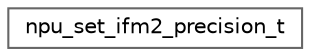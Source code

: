 digraph "Graphical Class Hierarchy"
{
 // LATEX_PDF_SIZE
  bgcolor="transparent";
  edge [fontname=Helvetica,fontsize=10,labelfontname=Helvetica,labelfontsize=10];
  node [fontname=Helvetica,fontsize=10,shape=box,height=0.2,width=0.4];
  rankdir="LR";
  Node0 [id="Node000000",label="npu_set_ifm2_precision_t",height=0.2,width=0.4,color="grey40", fillcolor="white", style="filled",URL="$structnpu__set__ifm2__precision__t.html",tooltip=" "];
}
